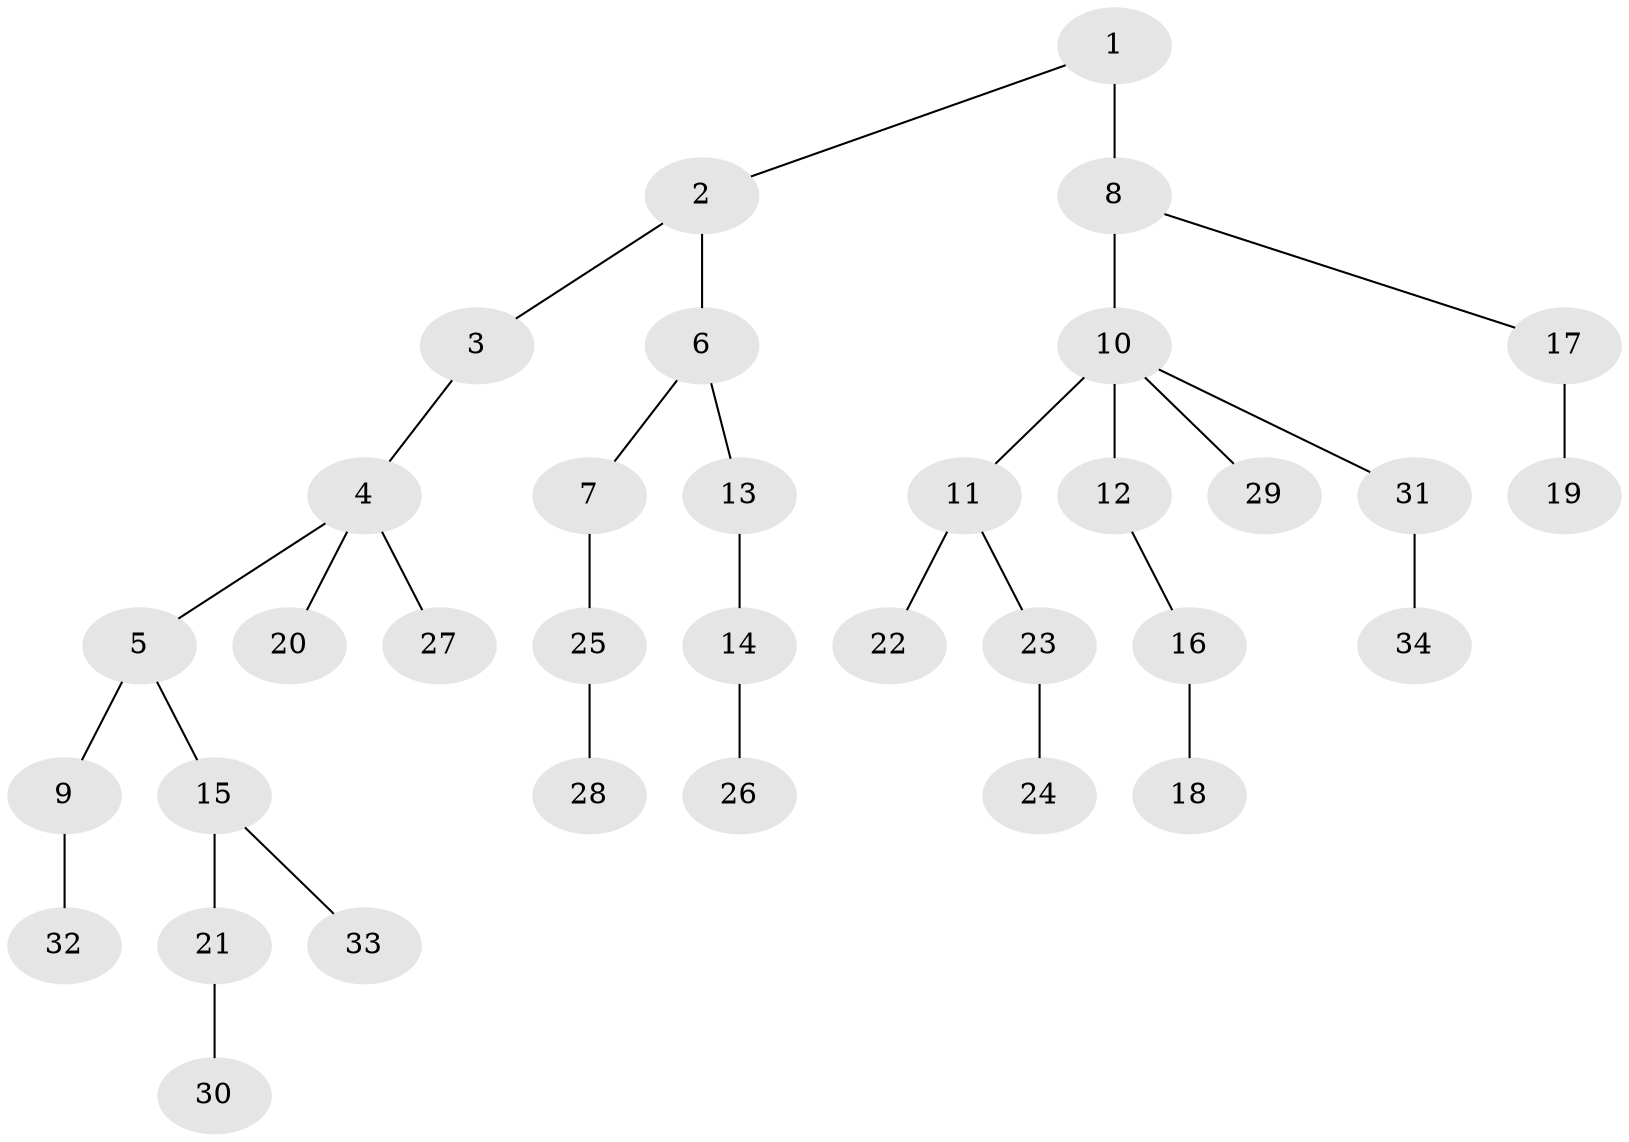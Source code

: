 // original degree distribution, {4: 0.11764705882352941, 3: 0.14705882352941177, 5: 0.04411764705882353, 1: 0.5441176470588235, 2: 0.14705882352941177}
// Generated by graph-tools (version 1.1) at 2025/36/03/09/25 02:36:41]
// undirected, 34 vertices, 33 edges
graph export_dot {
graph [start="1"]
  node [color=gray90,style=filled];
  1;
  2;
  3;
  4;
  5;
  6;
  7;
  8;
  9;
  10;
  11;
  12;
  13;
  14;
  15;
  16;
  17;
  18;
  19;
  20;
  21;
  22;
  23;
  24;
  25;
  26;
  27;
  28;
  29;
  30;
  31;
  32;
  33;
  34;
  1 -- 2 [weight=1.0];
  1 -- 8 [weight=2.0];
  2 -- 3 [weight=1.0];
  2 -- 6 [weight=1.0];
  3 -- 4 [weight=1.0];
  4 -- 5 [weight=1.0];
  4 -- 20 [weight=1.0];
  4 -- 27 [weight=1.0];
  5 -- 9 [weight=1.0];
  5 -- 15 [weight=1.0];
  6 -- 7 [weight=1.0];
  6 -- 13 [weight=1.0];
  7 -- 25 [weight=1.0];
  8 -- 10 [weight=1.0];
  8 -- 17 [weight=1.0];
  9 -- 32 [weight=1.0];
  10 -- 11 [weight=1.0];
  10 -- 12 [weight=2.0];
  10 -- 29 [weight=1.0];
  10 -- 31 [weight=1.0];
  11 -- 22 [weight=1.0];
  11 -- 23 [weight=1.0];
  12 -- 16 [weight=1.0];
  13 -- 14 [weight=1.0];
  14 -- 26 [weight=1.0];
  15 -- 21 [weight=1.0];
  15 -- 33 [weight=1.0];
  16 -- 18 [weight=1.0];
  17 -- 19 [weight=3.0];
  21 -- 30 [weight=1.0];
  23 -- 24 [weight=1.0];
  25 -- 28 [weight=1.0];
  31 -- 34 [weight=1.0];
}
